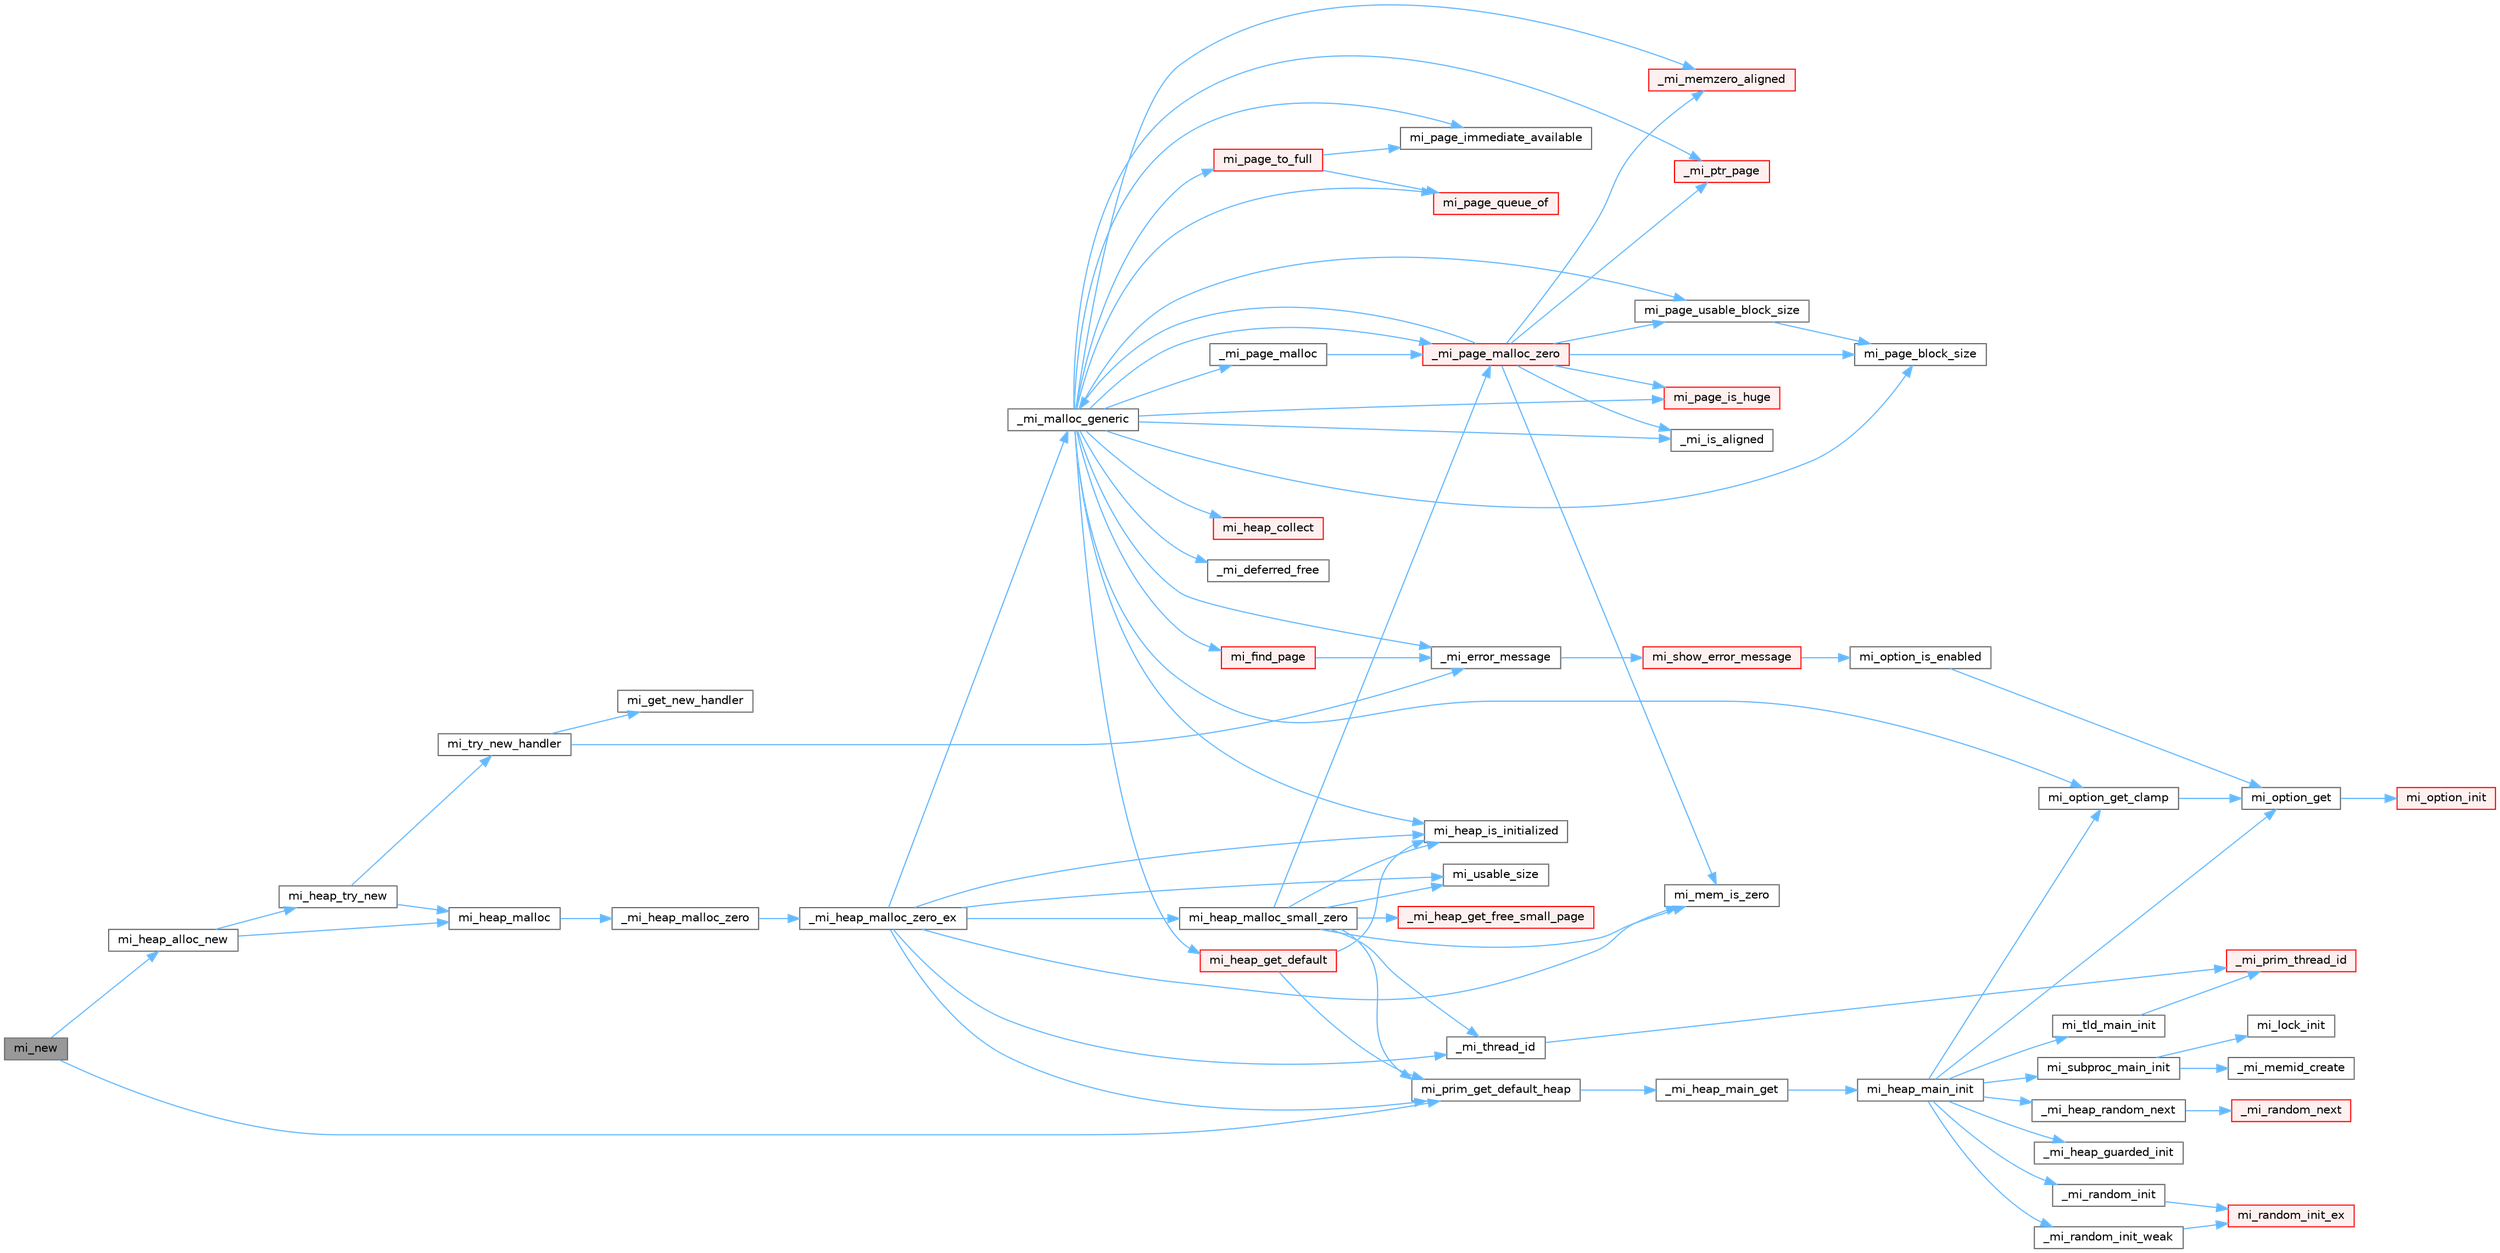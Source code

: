 digraph "mi_new"
{
 // LATEX_PDF_SIZE
  bgcolor="transparent";
  edge [fontname=Helvetica,fontsize=10,labelfontname=Helvetica,labelfontsize=10];
  node [fontname=Helvetica,fontsize=10,shape=box,height=0.2,width=0.4];
  rankdir="LR";
  Node1 [id="Node000001",label="mi_new",height=0.2,width=0.4,color="gray40", fillcolor="grey60", style="filled", fontcolor="black",tooltip=" "];
  Node1 -> Node2 [id="edge80_Node000001_Node000002",color="steelblue1",style="solid",tooltip=" "];
  Node2 [id="Node000002",label="mi_heap_alloc_new",height=0.2,width=0.4,color="grey40", fillcolor="white", style="filled",URL="$alloc_8c.html#a3fa4c0d6c2b6ef3b12f43a60fb0104ed",tooltip=" "];
  Node2 -> Node3 [id="edge81_Node000002_Node000003",color="steelblue1",style="solid",tooltip=" "];
  Node3 [id="Node000003",label="mi_heap_malloc",height=0.2,width=0.4,color="grey40", fillcolor="white", style="filled",URL="$group__heap.html#gab374e206c7034e0d899fb934e4f4a863",tooltip=" "];
  Node3 -> Node4 [id="edge82_Node000003_Node000004",color="steelblue1",style="solid",tooltip=" "];
  Node4 [id="Node000004",label="_mi_heap_malloc_zero",height=0.2,width=0.4,color="grey40", fillcolor="white", style="filled",URL="$alloc_8c.html#a4f6dd9bc8d4e47e98566ee77883d703e",tooltip=" "];
  Node4 -> Node5 [id="edge83_Node000004_Node000005",color="steelblue1",style="solid",tooltip=" "];
  Node5 [id="Node000005",label="_mi_heap_malloc_zero_ex",height=0.2,width=0.4,color="grey40", fillcolor="white", style="filled",URL="$alloc_8c.html#a834d11c48c89145e6844b786afa5b7f1",tooltip=" "];
  Node5 -> Node6 [id="edge84_Node000005_Node000006",color="steelblue1",style="solid",tooltip=" "];
  Node6 [id="Node000006",label="_mi_malloc_generic",height=0.2,width=0.4,color="grey40", fillcolor="white", style="filled",URL="$page_8c.html#adcb79462f17b2e37218412f941269aa7",tooltip=" "];
  Node6 -> Node7 [id="edge85_Node000006_Node000007",color="steelblue1",style="solid",tooltip=" "];
  Node7 [id="Node000007",label="_mi_deferred_free",height=0.2,width=0.4,color="grey40", fillcolor="white", style="filled",URL="$_e_a_s_t_l_2packages_2mimalloc_2include_2mimalloc_2internal_8h.html#aede81c520000cbb08ad669e096c94d51",tooltip=" "];
  Node6 -> Node8 [id="edge86_Node000006_Node000008",color="steelblue1",style="solid",tooltip=" "];
  Node8 [id="Node000008",label="_mi_error_message",height=0.2,width=0.4,color="grey40", fillcolor="white", style="filled",URL="$options_8c.html#a2bebc073bcaac71658e57bb260c2e426",tooltip=" "];
  Node8 -> Node9 [id="edge87_Node000008_Node000009",color="steelblue1",style="solid",tooltip=" "];
  Node9 [id="Node000009",label="mi_show_error_message",height=0.2,width=0.4,color="red", fillcolor="#FFF0F0", style="filled",URL="$options_8c.html#a025f32c63014753e87fd7a579d2bb8aa",tooltip=" "];
  Node9 -> Node10 [id="edge88_Node000009_Node000010",color="steelblue1",style="solid",tooltip=" "];
  Node10 [id="Node000010",label="mi_option_is_enabled",height=0.2,width=0.4,color="grey40", fillcolor="white", style="filled",URL="$group__options.html#ga459ad98f18b3fc9275474807fe0ca188",tooltip=" "];
  Node10 -> Node11 [id="edge89_Node000010_Node000011",color="steelblue1",style="solid",tooltip=" "];
  Node11 [id="Node000011",label="mi_option_get",height=0.2,width=0.4,color="grey40", fillcolor="white", style="filled",URL="$group__options.html#ga7e8af195cc81d3fa64ccf2662caa565a",tooltip=" "];
  Node11 -> Node12 [id="edge90_Node000011_Node000012",color="steelblue1",style="solid",tooltip=" "];
  Node12 [id="Node000012",label="mi_option_init",height=0.2,width=0.4,color="red", fillcolor="#FFF0F0", style="filled",URL="$options_8c.html#a61970c5b942f29a5dea8a39742421cfe",tooltip=" "];
  Node6 -> Node45 [id="edge91_Node000006_Node000045",color="steelblue1",style="solid",tooltip=" "];
  Node45 [id="Node000045",label="_mi_is_aligned",height=0.2,width=0.4,color="grey40", fillcolor="white", style="filled",URL="$_e_a_s_t_l_2packages_2mimalloc_2include_2mimalloc_2internal_8h.html#ad446ae4d82cbdbd78dfbe46fa2330555",tooltip=" "];
  Node6 -> Node46 [id="edge92_Node000006_Node000046",color="steelblue1",style="solid",tooltip=" "];
  Node46 [id="Node000046",label="_mi_memzero_aligned",height=0.2,width=0.4,color="red", fillcolor="#FFF0F0", style="filled",URL="$_e_a_s_t_l_2packages_2mimalloc_2include_2mimalloc_2internal_8h.html#aa1d3beee9d492fc175ac2584e50fd8ea",tooltip=" "];
  Node6 -> Node49 [id="edge93_Node000006_Node000049",color="steelblue1",style="solid",tooltip=" "];
  Node49 [id="Node000049",label="_mi_page_malloc",height=0.2,width=0.4,color="grey40", fillcolor="white", style="filled",URL="$alloc_8c.html#a97c32575c2b27f4dc75af2429c45819d",tooltip=" "];
  Node49 -> Node50 [id="edge94_Node000049_Node000050",color="steelblue1",style="solid",tooltip=" "];
  Node50 [id="Node000050",label="_mi_page_malloc_zero",height=0.2,width=0.4,color="red", fillcolor="#FFF0F0", style="filled",URL="$alloc_8c.html#afd278f60e743bee5d9df559422f3455b",tooltip=" "];
  Node50 -> Node45 [id="edge95_Node000050_Node000045",color="steelblue1",style="solid",tooltip=" "];
  Node50 -> Node6 [id="edge96_Node000050_Node000006",color="steelblue1",style="solid",tooltip=" "];
  Node50 -> Node46 [id="edge97_Node000050_Node000046",color="steelblue1",style="solid",tooltip=" "];
  Node50 -> Node57 [id="edge98_Node000050_Node000057",color="steelblue1",style="solid",tooltip=" "];
  Node57 [id="Node000057",label="_mi_ptr_page",height=0.2,width=0.4,color="red", fillcolor="#FFF0F0", style="filled",URL="$_e_a_s_t_l_2packages_2mimalloc_2include_2mimalloc_2internal_8h.html#acd84a462a2045538d19ecc56e6cc29f6",tooltip=" "];
  Node50 -> Node74 [id="edge99_Node000050_Node000074",color="steelblue1",style="solid",tooltip=" "];
  Node74 [id="Node000074",label="mi_mem_is_zero",height=0.2,width=0.4,color="grey40", fillcolor="white", style="filled",URL="$_e_a_s_t_l_2packages_2mimalloc_2include_2mimalloc_2internal_8h.html#a8391ae55dd6885bd38593f740fd349a4",tooltip=" "];
  Node50 -> Node72 [id="edge100_Node000050_Node000072",color="steelblue1",style="solid",tooltip=" "];
  Node72 [id="Node000072",label="mi_page_block_size",height=0.2,width=0.4,color="grey40", fillcolor="white", style="filled",URL="$_e_a_s_t_l_2packages_2mimalloc_2include_2mimalloc_2internal_8h.html#a6134893990c1f09da2b40092ceecc780",tooltip=" "];
  Node50 -> Node75 [id="edge101_Node000050_Node000075",color="steelblue1",style="solid",tooltip=" "];
  Node75 [id="Node000075",label="mi_page_is_huge",height=0.2,width=0.4,color="red", fillcolor="#FFF0F0", style="filled",URL="$_e_a_s_t_l_2packages_2mimalloc_2include_2mimalloc_2internal_8h.html#aebe1b18846bd3fc16de5b52cd2250bec",tooltip=" "];
  Node50 -> Node78 [id="edge102_Node000050_Node000078",color="steelblue1",style="solid",tooltip=" "];
  Node78 [id="Node000078",label="mi_page_usable_block_size",height=0.2,width=0.4,color="grey40", fillcolor="white", style="filled",URL="$_e_a_s_t_l_2packages_2mimalloc_2include_2mimalloc_2internal_8h.html#a432abca03d059a7d40d8d39617afc8f7",tooltip=" "];
  Node78 -> Node72 [id="edge103_Node000078_Node000072",color="steelblue1",style="solid",tooltip=" "];
  Node6 -> Node50 [id="edge104_Node000006_Node000050",color="steelblue1",style="solid",tooltip=" "];
  Node6 -> Node57 [id="edge105_Node000006_Node000057",color="steelblue1",style="solid",tooltip=" "];
  Node6 -> Node82 [id="edge106_Node000006_Node000082",color="steelblue1",style="solid",tooltip=" "];
  Node82 [id="Node000082",label="mi_find_page",height=0.2,width=0.4,color="red", fillcolor="#FFF0F0", style="filled",URL="$page_8c.html#aeaa06e36da1cb82dbf0f99e7742ecff8",tooltip=" "];
  Node82 -> Node8 [id="edge107_Node000082_Node000008",color="steelblue1",style="solid",tooltip=" "];
  Node6 -> Node394 [id="edge108_Node000006_Node000394",color="steelblue1",style="solid",tooltip=" "];
  Node394 [id="Node000394",label="mi_heap_collect",height=0.2,width=0.4,color="red", fillcolor="#FFF0F0", style="filled",URL="$group__heap.html#ga7922f7495cde30b1984d0e6072419298",tooltip="Release outstanding resources in a specific heap."];
  Node6 -> Node406 [id="edge109_Node000006_Node000406",color="steelblue1",style="solid",tooltip=" "];
  Node406 [id="Node000406",label="mi_heap_get_default",height=0.2,width=0.4,color="red", fillcolor="#FFF0F0", style="filled",URL="$group__heap.html#ga14c667a6e2c5d28762d8cb7d4e057909",tooltip=" "];
  Node406 -> Node396 [id="edge110_Node000406_Node000396",color="steelblue1",style="solid",tooltip=" "];
  Node396 [id="Node000396",label="mi_heap_is_initialized",height=0.2,width=0.4,color="grey40", fillcolor="white", style="filled",URL="$_e_a_s_t_l_2packages_2mimalloc_2include_2mimalloc_2internal_8h.html#a320c7d8a15c57974d3b105558a2a55e6",tooltip=" "];
  Node406 -> Node309 [id="edge111_Node000406_Node000309",color="steelblue1",style="solid",tooltip=" "];
  Node309 [id="Node000309",label="mi_prim_get_default_heap",height=0.2,width=0.4,color="grey40", fillcolor="white", style="filled",URL="$prim_8h.html#a986e62564728229db3ccecbd6e97fd98",tooltip=" "];
  Node309 -> Node310 [id="edge112_Node000309_Node000310",color="steelblue1",style="solid",tooltip=" "];
  Node310 [id="Node000310",label="_mi_heap_main_get",height=0.2,width=0.4,color="grey40", fillcolor="white", style="filled",URL="$_e_a_s_t_l_2packages_2mimalloc_2src_2init_8c.html#a1feeb4148fb048caf23361152895a55c",tooltip=" "];
  Node310 -> Node311 [id="edge113_Node000310_Node000311",color="steelblue1",style="solid",tooltip=" "];
  Node311 [id="Node000311",label="mi_heap_main_init",height=0.2,width=0.4,color="grey40", fillcolor="white", style="filled",URL="$_e_a_s_t_l_2packages_2mimalloc_2src_2init_8c.html#a5d8b12ae7942ecf3eb4e8ffd313a263a",tooltip=" "];
  Node311 -> Node312 [id="edge114_Node000311_Node000312",color="steelblue1",style="solid",tooltip=" "];
  Node312 [id="Node000312",label="_mi_heap_guarded_init",height=0.2,width=0.4,color="grey40", fillcolor="white", style="filled",URL="$_e_a_s_t_l_2packages_2mimalloc_2src_2init_8c.html#a70e3672a1e08dcb5e7e311d403693394",tooltip=" "];
  Node311 -> Node84 [id="edge115_Node000311_Node000084",color="steelblue1",style="solid",tooltip=" "];
  Node84 [id="Node000084",label="_mi_heap_random_next",height=0.2,width=0.4,color="grey40", fillcolor="white", style="filled",URL="$heap_8c.html#a68ddb5f2c595ea9d4e8d450342b4713c",tooltip=" "];
  Node84 -> Node85 [id="edge116_Node000084_Node000085",color="steelblue1",style="solid",tooltip=" "];
  Node85 [id="Node000085",label="_mi_random_next",height=0.2,width=0.4,color="red", fillcolor="#FFF0F0", style="filled",URL="$random_8c.html#ae7c0ab020aad85edd43240680cc4f76e",tooltip=" "];
  Node311 -> Node313 [id="edge117_Node000311_Node000313",color="steelblue1",style="solid",tooltip=" "];
  Node313 [id="Node000313",label="_mi_random_init",height=0.2,width=0.4,color="grey40", fillcolor="white", style="filled",URL="$random_8c.html#aca9dc8a900f1b727e326063778b2eee1",tooltip=" "];
  Node313 -> Node314 [id="edge118_Node000313_Node000314",color="steelblue1",style="solid",tooltip=" "];
  Node314 [id="Node000314",label="mi_random_init_ex",height=0.2,width=0.4,color="red", fillcolor="#FFF0F0", style="filled",URL="$random_8c.html#ab23662b29a587205a8f597fa5a2e1de6",tooltip=" "];
  Node311 -> Node322 [id="edge119_Node000311_Node000322",color="steelblue1",style="solid",tooltip=" "];
  Node322 [id="Node000322",label="_mi_random_init_weak",height=0.2,width=0.4,color="grey40", fillcolor="white", style="filled",URL="$random_8c.html#a6bfdbdbf180aa56ff5697e0f2e3ca49a",tooltip=" "];
  Node322 -> Node314 [id="edge120_Node000322_Node000314",color="steelblue1",style="solid",tooltip=" "];
  Node311 -> Node11 [id="edge121_Node000311_Node000011",color="steelblue1",style="solid",tooltip=" "];
  Node311 -> Node247 [id="edge122_Node000311_Node000247",color="steelblue1",style="solid",tooltip=" "];
  Node247 [id="Node000247",label="mi_option_get_clamp",height=0.2,width=0.4,color="grey40", fillcolor="white", style="filled",URL="$group__options.html#ga96ad9c406338bd314cfe878cfc9bf723",tooltip=" "];
  Node247 -> Node11 [id="edge123_Node000247_Node000011",color="steelblue1",style="solid",tooltip=" "];
  Node311 -> Node323 [id="edge124_Node000311_Node000323",color="steelblue1",style="solid",tooltip=" "];
  Node323 [id="Node000323",label="mi_subproc_main_init",height=0.2,width=0.4,color="grey40", fillcolor="white", style="filled",URL="$_e_a_s_t_l_2packages_2mimalloc_2src_2init_8c.html#a51b6f4fa5d8cbde3881bf41e2a9d7a73",tooltip=" "];
  Node323 -> Node228 [id="edge125_Node000323_Node000228",color="steelblue1",style="solid",tooltip=" "];
  Node228 [id="Node000228",label="_mi_memid_create",height=0.2,width=0.4,color="grey40", fillcolor="white", style="filled",URL="$_e_a_s_t_l_2packages_2mimalloc_2include_2mimalloc_2internal_8h.html#a666352100ead3b22c4cd8ac803b1b1f8",tooltip=" "];
  Node323 -> Node324 [id="edge126_Node000323_Node000324",color="steelblue1",style="solid",tooltip=" "];
  Node324 [id="Node000324",label="mi_lock_init",height=0.2,width=0.4,color="grey40", fillcolor="white", style="filled",URL="$_e_a_s_t_l_2packages_2mimalloc_2include_2mimalloc_2atomic_8h.html#a0aad6b1ce67a3a8f2c712d86cadc125e",tooltip=" "];
  Node311 -> Node325 [id="edge127_Node000311_Node000325",color="steelblue1",style="solid",tooltip=" "];
  Node325 [id="Node000325",label="mi_tld_main_init",height=0.2,width=0.4,color="grey40", fillcolor="white", style="filled",URL="$_e_a_s_t_l_2packages_2mimalloc_2src_2init_8c.html#a5b314759773d0dc745240cdf90e7f1b0",tooltip=" "];
  Node325 -> Node27 [id="edge128_Node000325_Node000027",color="steelblue1",style="solid",tooltip=" "];
  Node27 [id="Node000027",label="_mi_prim_thread_id",height=0.2,width=0.4,color="red", fillcolor="#FFF0F0", style="filled",URL="$prim_8h.html#a3875c92cbb791d0a7c69bc1fd2df6804",tooltip=" "];
  Node6 -> Node396 [id="edge129_Node000006_Node000396",color="steelblue1",style="solid",tooltip=" "];
  Node6 -> Node247 [id="edge130_Node000006_Node000247",color="steelblue1",style="solid",tooltip=" "];
  Node6 -> Node72 [id="edge131_Node000006_Node000072",color="steelblue1",style="solid",tooltip=" "];
  Node6 -> Node109 [id="edge132_Node000006_Node000109",color="steelblue1",style="solid",tooltip=" "];
  Node109 [id="Node000109",label="mi_page_immediate_available",height=0.2,width=0.4,color="grey40", fillcolor="white", style="filled",URL="$_e_a_s_t_l_2packages_2mimalloc_2include_2mimalloc_2internal_8h.html#a87596f606325115ec4f43046dfd3d64a",tooltip=" "];
  Node6 -> Node75 [id="edge133_Node000006_Node000075",color="steelblue1",style="solid",tooltip=" "];
  Node6 -> Node268 [id="edge134_Node000006_Node000268",color="steelblue1",style="solid",tooltip=" "];
  Node268 [id="Node000268",label="mi_page_queue_of",height=0.2,width=0.4,color="red", fillcolor="#FFF0F0", style="filled",URL="$page-queue_8c.html#a59942bb22e34833289b85a5c70d81f97",tooltip=" "];
  Node6 -> Node386 [id="edge135_Node000006_Node000386",color="steelblue1",style="solid",tooltip=" "];
  Node386 [id="Node000386",label="mi_page_to_full",height=0.2,width=0.4,color="red", fillcolor="#FFF0F0", style="filled",URL="$page_8c.html#afb25978212749e522404ee1f2dd1a6d4",tooltip=" "];
  Node386 -> Node109 [id="edge136_Node000386_Node000109",color="steelblue1",style="solid",tooltip=" "];
  Node386 -> Node268 [id="edge137_Node000386_Node000268",color="steelblue1",style="solid",tooltip=" "];
  Node6 -> Node78 [id="edge138_Node000006_Node000078",color="steelblue1",style="solid",tooltip=" "];
  Node5 -> Node26 [id="edge139_Node000005_Node000026",color="steelblue1",style="solid",tooltip=" "];
  Node26 [id="Node000026",label="_mi_thread_id",height=0.2,width=0.4,color="grey40", fillcolor="white", style="filled",URL="$_e_a_s_t_l_2packages_2mimalloc_2src_2init_8c.html#a43068a36d7dea6ccf1e3558a27e22993",tooltip=" "];
  Node26 -> Node27 [id="edge140_Node000026_Node000027",color="steelblue1",style="solid",tooltip=" "];
  Node5 -> Node396 [id="edge141_Node000005_Node000396",color="steelblue1",style="solid",tooltip=" "];
  Node5 -> Node453 [id="edge142_Node000005_Node000453",color="steelblue1",style="solid",tooltip=" "];
  Node453 [id="Node000453",label="mi_heap_malloc_small_zero",height=0.2,width=0.4,color="grey40", fillcolor="white", style="filled",URL="$alloc_8c.html#aab0e350e54f352e66a6e8e161ac1cfbb",tooltip=" "];
  Node453 -> Node454 [id="edge143_Node000453_Node000454",color="steelblue1",style="solid",tooltip=" "];
  Node454 [id="Node000454",label="_mi_heap_get_free_small_page",height=0.2,width=0.4,color="red", fillcolor="#FFF0F0", style="filled",URL="$_e_a_s_t_l_2packages_2mimalloc_2include_2mimalloc_2internal_8h.html#a5ab9d8fb17d6213eb9789008e8d69ac1",tooltip=" "];
  Node453 -> Node50 [id="edge144_Node000453_Node000050",color="steelblue1",style="solid",tooltip=" "];
  Node453 -> Node26 [id="edge145_Node000453_Node000026",color="steelblue1",style="solid",tooltip=" "];
  Node453 -> Node396 [id="edge146_Node000453_Node000396",color="steelblue1",style="solid",tooltip=" "];
  Node453 -> Node74 [id="edge147_Node000453_Node000074",color="steelblue1",style="solid",tooltip=" "];
  Node453 -> Node309 [id="edge148_Node000453_Node000309",color="steelblue1",style="solid",tooltip=" "];
  Node453 -> Node455 [id="edge149_Node000453_Node000455",color="steelblue1",style="solid",tooltip=" "];
  Node455 [id="Node000455",label="mi_usable_size",height=0.2,width=0.4,color="grey40", fillcolor="white", style="filled",URL="$group__extended.html#ga089c859d9eddc5f9b4bd946cd53cebee",tooltip=" "];
  Node5 -> Node74 [id="edge150_Node000005_Node000074",color="steelblue1",style="solid",tooltip=" "];
  Node5 -> Node309 [id="edge151_Node000005_Node000309",color="steelblue1",style="solid",tooltip=" "];
  Node5 -> Node455 [id="edge152_Node000005_Node000455",color="steelblue1",style="solid",tooltip=" "];
  Node2 -> Node456 [id="edge153_Node000002_Node000456",color="steelblue1",style="solid",tooltip=" "];
  Node456 [id="Node000456",label="mi_heap_try_new",height=0.2,width=0.4,color="grey40", fillcolor="white", style="filled",URL="$alloc_8c.html#ad8e47ad0cb046820e4b013399c7c9a06",tooltip=" "];
  Node456 -> Node3 [id="edge154_Node000456_Node000003",color="steelblue1",style="solid",tooltip=" "];
  Node456 -> Node457 [id="edge155_Node000456_Node000457",color="steelblue1",style="solid",tooltip=" "];
  Node457 [id="Node000457",label="mi_try_new_handler",height=0.2,width=0.4,color="grey40", fillcolor="white", style="filled",URL="$alloc_8c.html#a4dcf1a710742e2db4c3621d09aa7f62e",tooltip=" "];
  Node457 -> Node8 [id="edge156_Node000457_Node000008",color="steelblue1",style="solid",tooltip=" "];
  Node457 -> Node458 [id="edge157_Node000457_Node000458",color="steelblue1",style="solid",tooltip=" "];
  Node458 [id="Node000458",label="mi_get_new_handler",height=0.2,width=0.4,color="grey40", fillcolor="white", style="filled",URL="$alloc_8c.html#a4bfad1f678598b313d2f95b812c2a978",tooltip=" "];
  Node1 -> Node309 [id="edge158_Node000001_Node000309",color="steelblue1",style="solid",tooltip=" "];
}
